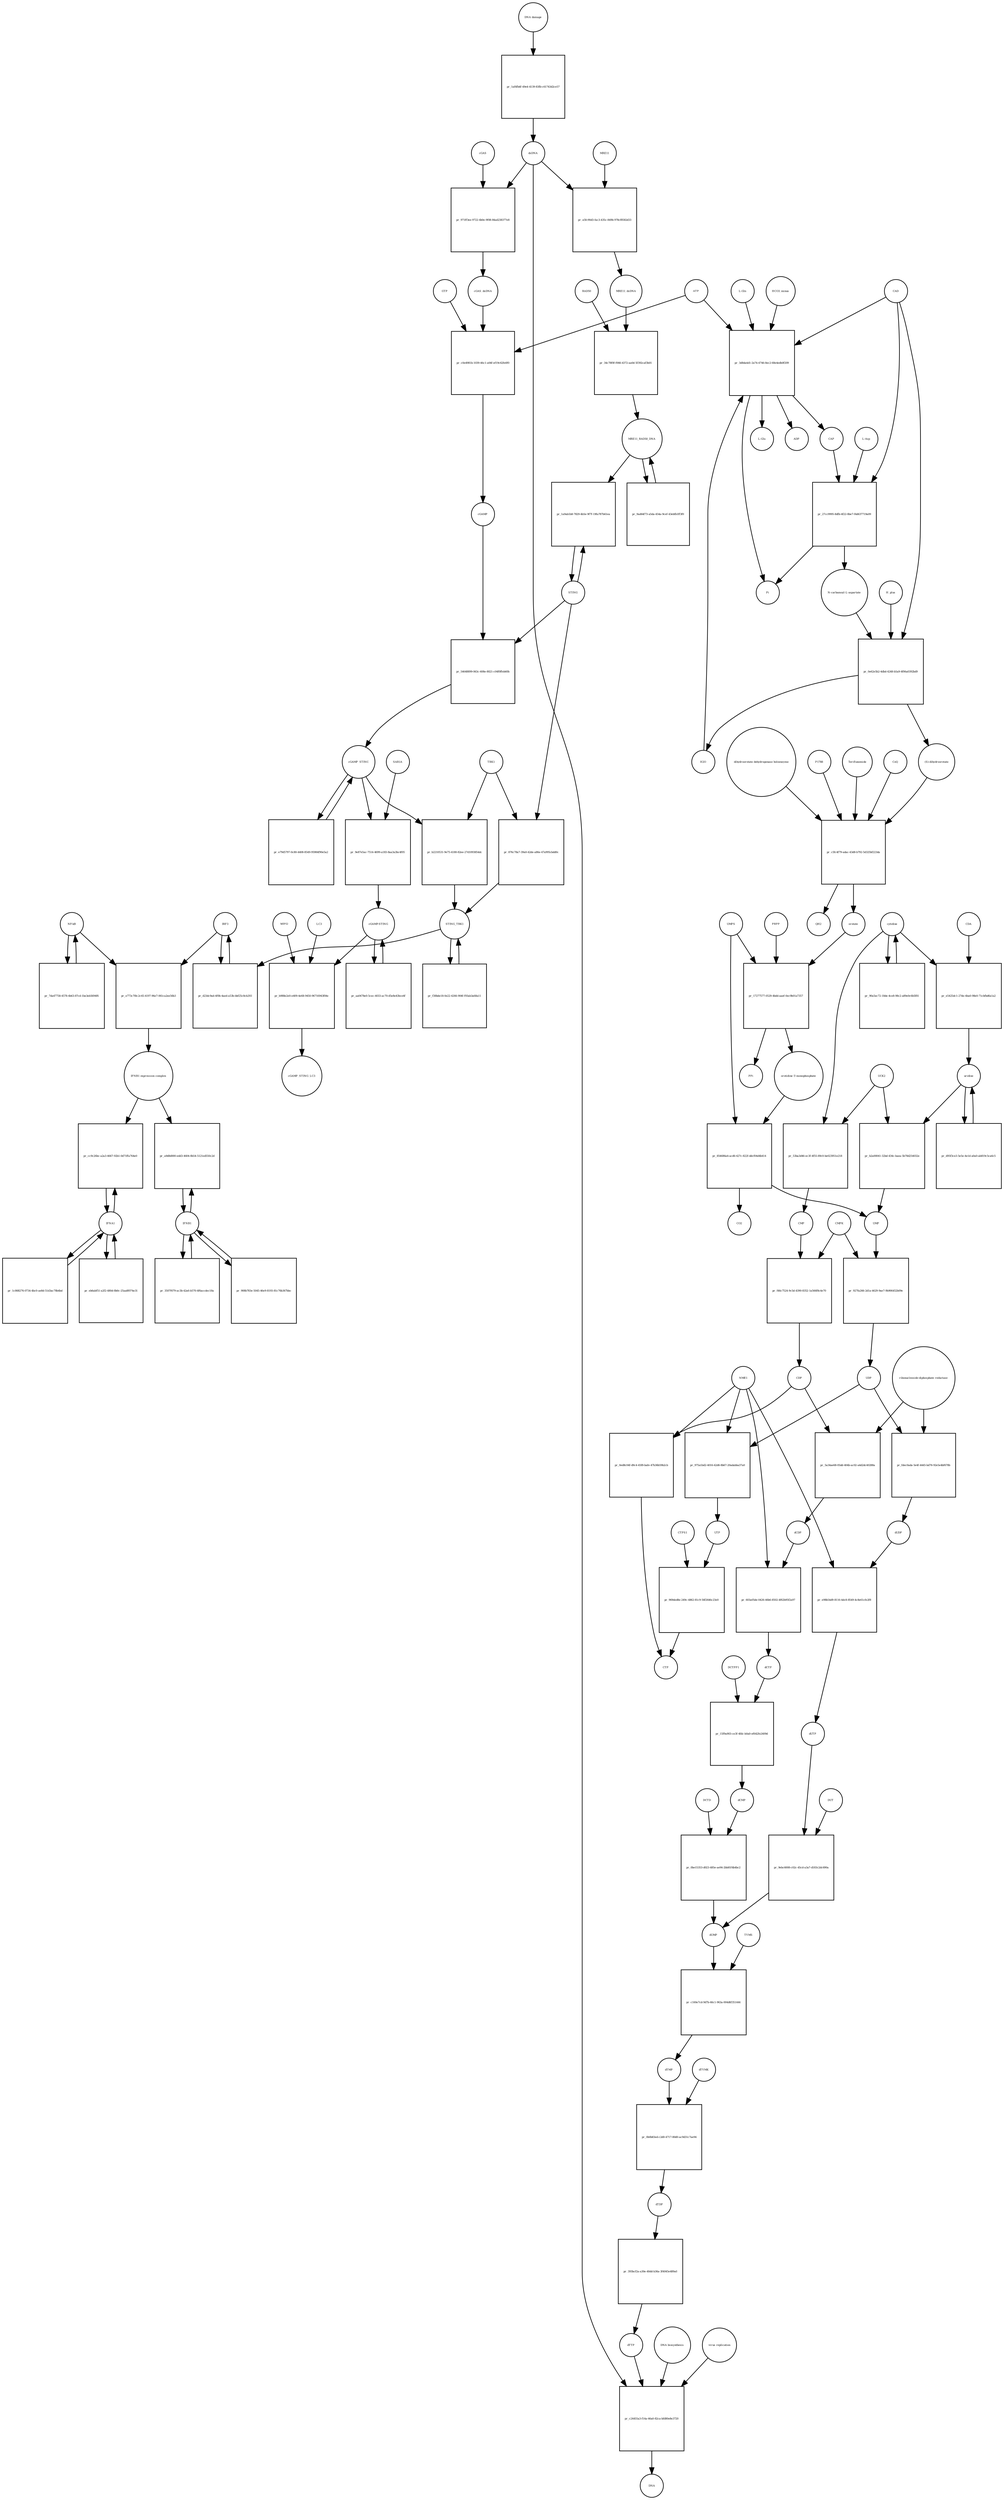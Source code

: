 strict digraph  {
"NF-kB" [annotation="urn_miriam_obo.go_GO%3A0071159", bipartite=0, cls=complex, fontsize=4, label="NF-kB", shape=circle];
"pr_e773c70b-2c45-4197-96e7-061ca2ee56b3" [annotation="", bipartite=1, cls=process, fontsize=4, label="pr_e773c70b-2c45-4197-96e7-061ca2ee56b3", shape=square];
"IFNB1 expression complex" [annotation="", bipartite=0, cls=complex, fontsize=4, label="IFNB1 expression complex", shape=circle];
IRF3 [annotation="urn_miriam_hgnc_6118|urn_miriam_uniprot_Q14653|urn_miriam_ensembl_ENSG00000126456|urn_miriam_refseq_NM_001571|urn_miriam_hgnc.symbol_IRF3|urn_miriam_ncbigene_3661", bipartite=0, cls="macromolecule multimer", fontsize=4, label=IRF3, shape=circle];
dCDP [annotation="urn_miriam_obo.chebi_CHEBI%3A28846", bipartite=0, cls="simple chemical", fontsize=4, label=dCDP, shape=circle];
"pr_603a05de-0426-46b6-8502-4f62b95f2a97" [annotation="", bipartite=1, cls=process, fontsize=4, label="pr_603a05de-0426-46b6-8502-4f62b95f2a97", shape=square];
dCTP [annotation="urn_miriam_obo.chebi_CHEBI%3A16311", bipartite=0, cls="simple chemical", fontsize=4, label=dCTP, shape=circle];
NME1 [annotation="urn_miriam_uniprot_P15531|urn_miriam_hgnc_7849", bipartite=0, cls=macromolecule, fontsize=4, label=NME1, shape=circle];
uridine [annotation="urn_miriam_obo.chebi_CHEBI%3A16704", bipartite=0, cls="simple chemical", fontsize=4, label=uridine, shape=circle];
"pr_b2a00041-32bd-434c-baea-5b78d254032e" [annotation="", bipartite=1, cls=process, fontsize=4, label="pr_b2a00041-32bd-434c-baea-5b78d254032e", shape=square];
UMP [annotation="urn_miriam_obo.chebi_CHEBI%3A57865", bipartite=0, cls="simple chemical", fontsize=4, label=UMP, shape=circle];
UCK2 [annotation="urn_miriam_uniprot_Q9HA47|urn_miriam_hgnc_HGNC%3A12562", bipartite=0, cls=macromolecule, fontsize=4, label=UCK2, shape=circle];
"orotidine 5'-monophosphate" [annotation="urn_miriam_obo.chebi_CHEBI%3A15842", bipartite=0, cls="simple chemical", fontsize=4, label="orotidine 5'-monophosphate", shape=circle];
"pr_854686a4-acd6-427c-822f-ddcf04d4b414" [annotation="", bipartite=1, cls=process, fontsize=4, label="pr_854686a4-acd6-427c-822f-ddcf04d4b414", shape=square];
UMPS [annotation="urn_miriam_ncbigene_7372|urn_miriam_refseq_NM_000373|urn_miriam_hgnc.symbol_UMPS|urn_miriam_hgnc_12563|urn_miriam_ensembl_ENSG00000114491|urn_miriam_uniprot_P11172", bipartite=0, cls="macromolecule multimer", fontsize=4, label=UMPS, shape=circle];
CO2 [annotation="urn_miriam_obo.chebi_CHEBI%3A16526", bipartite=0, cls="simple chemical", fontsize=4, label=CO2, shape=circle];
UTP [annotation="urn_miriam_obo.chebi_CHEBI%3A15713", bipartite=0, cls="simple chemical", fontsize=4, label=UTP, shape=circle];
"pr_969ded8e-249c-4862-81c9-56f2646c23e0" [annotation="", bipartite=1, cls=process, fontsize=4, label="pr_969ded8e-249c-4862-81c9-56f2646c23e0", shape=square];
CTP [annotation="urn_miriam_obo.chebi_CHEBI%3A17677", bipartite=0, cls="simple chemical", fontsize=4, label=CTP, shape=circle];
CTPS1 [annotation="urn_miriam_hgnc_HGNC%3A2519|urn_miriam_uniprot_P17812", bipartite=0, cls=macromolecule, fontsize=4, label=CTPS1, shape=circle];
UDP [annotation="urn_miriam_obo.chebi_CHEBI%3A17659", bipartite=0, cls="simple chemical", fontsize=4, label=UDP, shape=circle];
"pr_fdec0ada-5e4f-4445-bd76-92e5e4bf678b" [annotation="", bipartite=1, cls=process, fontsize=4, label="pr_fdec0ada-5e4f-4445-bd76-92e5e4bf678b", shape=square];
dUDP [annotation="urn_miriam_obo.chebi_CHEBI%3A28850", bipartite=0, cls="simple chemical", fontsize=4, label=dUDP, shape=circle];
"ribonucleoside-diphosphate reductase" [annotation="urn_miriam_brenda_1.17.4.1|urn_miriam_obo.go_GO%3A0005971", bipartite=0, cls=complex, fontsize=4, label="ribonucleoside-diphosphate reductase", shape=circle];
IFNB1 [annotation="urn_miriam_ensembl_ENSG00000171855|urn_miriam_hgnc.symbol_IFNB1|urn_miriam_hgnc_5434|urn_miriam_uniprot_P01574|urn_miriam_refseq_NM_002176|urn_miriam_ncbigene_3456", bipartite=0, cls=macromolecule, fontsize=4, label=IFNB1, shape=circle];
"pr_a9d8d000-edd3-4604-8b54-5121ed550c2d" [annotation="", bipartite=1, cls=process, fontsize=4, label="pr_a9d8d000-edd3-4604-8b54-5121ed550c2d", shape=square];
"pr_927fa266-2d1a-4629-9ae7-9b906452b09e" [annotation="", bipartite=1, cls=process, fontsize=4, label="pr_927fa266-2d1a-4629-9ae7-9b906452b09e", shape=square];
CMPK [annotation="urn_miriam_uniprot_P30085|urn_miriam_hgnc_HGNC%3A18170", bipartite=0, cls=macromolecule, fontsize=4, label=CMPK, shape=circle];
"cGAMP-STING" [annotation="", bipartite=0, cls=complex, fontsize=4, label="cGAMP-STING", shape=circle];
"pr_aa0478e0-5cec-4033-ac70-d5e8e43bce4f" [annotation="", bipartite=1, cls=process, fontsize=4, label="pr_aa0478e0-5cec-4033-ac70-d5e8e43bce4f", shape=square];
IFNA1 [annotation="urn_miriam_hgnc.symbol_IFNA1|urn_miriam_ncbigene_3439|urn_miriam_refseq_NM_024013|urn_miriam_uniprot_P01562|urn_miriam_hgnc_5417|urn_miriam_ensembl_ENSG00000197919", bipartite=0, cls=macromolecule, fontsize=4, label=IFNA1, shape=circle];
"pr_cc9c26bc-a2a3-4667-92b1-0d71ffa764e0" [annotation="", bipartite=1, cls=process, fontsize=4, label="pr_cc9c26bc-a2a3-4667-92b1-0d71ffa764e0", shape=square];
"pr_d95f3ce3-5e5e-4e1d-a0a0-ab819c5ca6c5" [annotation="", bipartite=1, cls=process, fontsize=4, label="pr_d95f3ce3-5e5e-4e1d-a0a0-ab819c5ca6c5", shape=square];
CDP [annotation="urn_miriam_obo.chebi_CHEBI%3A17239", bipartite=0, cls="simple chemical", fontsize=4, label=CDP, shape=circle];
"pr_5a34ae68-05dd-404b-ac02-a4d2dc40288a" [annotation="", bipartite=1, cls=process, fontsize=4, label="pr_5a34ae68-05dd-404b-ac02-a4d2dc40288a", shape=square];
"pr_0ed8c04f-d9c4-45f8-bafe-47b36b59b2cb" [annotation="", bipartite=1, cls=process, fontsize=4, label="pr_0ed8c04f-d9c4-45f8-bafe-47b36b59b2cb", shape=square];
dTDP [annotation="urn_miriam_obo.chebi_CHEBI%3A18075", bipartite=0, cls="simple chemical", fontsize=4, label=dTDP, shape=circle];
"pr_393bcf2a-a30e-40dd-b36a-3f4045e489a0" [annotation="", bipartite=1, cls=process, fontsize=4, label="pr_393bcf2a-a30e-40dd-b36a-3f4045e489a0", shape=square];
dTTP [annotation="urn_miriam_obo.chebi_CHEBI%3A18077", bipartite=0, cls="simple chemical", fontsize=4, label=dTTP, shape=circle];
CMP [annotation="urn_miriam_obo.chebi_CHEBI%3A17361", bipartite=0, cls="simple chemical", fontsize=4, label=CMP, shape=circle];
"pr_f46c7524-9c5d-4390-8352-1a566f8c4e70" [annotation="", bipartite=1, cls=process, fontsize=4, label="pr_f46c7524-9c5d-4390-8352-1a566f8c4e70", shape=square];
dUMP [annotation="urn_miriam_obo.chebi_CHEBI%3A17622", bipartite=0, cls="simple chemical", fontsize=4, label=dUMP, shape=circle];
"pr_c160e7cd-9d7b-46c1-963a-004d6f351444" [annotation="", bipartite=1, cls=process, fontsize=4, label="pr_c160e7cd-9d7b-46c1-963a-004d6f351444", shape=square];
dTMP [annotation="urn_miriam_obo.chebi_CHEBI%3A17013", bipartite=0, cls="simple chemical", fontsize=4, label=dTMP, shape=circle];
TYMS [annotation="urn_miriam_uniprot_P04818|urn_miriam_hgnc_HGNC%3A12441", bipartite=0, cls=macromolecule, fontsize=4, label=TYMS, shape=circle];
dsDNA [annotation="urn_miriam_obo.chebi_CHEBI%3A75909", bipartite=0, cls="simple chemical", fontsize=4, label=dsDNA, shape=circle];
"pr_c24455a3-f14a-46a0-82ca-bfd80e8e3720" [annotation="", bipartite=1, cls=process, fontsize=4, label="pr_c24455a3-f14a-46a0-82ca-bfd80e8e3720", shape=square];
DNA [annotation="", bipartite=0, cls="nucleic acid feature", fontsize=4, label=DNA, shape=circle];
"DNA biosynthesis" [annotation="urn_miriam_obo.go_GO%3A0071897", bipartite=0, cls=phenotype, fontsize=4, label="DNA biosynthesis", shape=circle];
"virus replication" [annotation="urn_miriam_obo.go_GO%3A0019079", bipartite=0, cls=phenotype, fontsize=4, label="virus replication", shape=circle];
MRE11_RAD50_DNA [annotation="", bipartite=0, cls=complex, fontsize=4, label=MRE11_RAD50_DNA, shape=circle];
"pr_9ad64f73-a5da-454a-9cef-43ebfb1ff3f0" [annotation="", bipartite=1, cls=process, fontsize=4, label="pr_9ad64f73-a5da-454a-9cef-43ebfb1ff3f0", shape=square];
"pr_15f9a903-ce3f-4fdc-b0a0-ef642fe2409d" [annotation="", bipartite=1, cls=process, fontsize=4, label="pr_15f9a903-ce3f-4fdc-b0a0-ef642fe2409d", shape=square];
dCMP [annotation="urn_miriam_obo.chebi_CHEBI%3A15918", bipartite=0, cls="simple chemical", fontsize=4, label=dCMP, shape=circle];
DCTPP1 [annotation="urn_miriam_uniprot_Q9H773|urn_miriam_hgnc_HGNC%3A28777", bipartite=0, cls=macromolecule, fontsize=4, label=DCTPP1, shape=circle];
"pr_908b783e-5045-46e9-8193-81c76b367bbc" [annotation="", bipartite=1, cls=process, fontsize=4, label="pr_908b783e-5045-46e9-8193-81c76b367bbc", shape=square];
"pr_3507f679-ac3b-42a6-b570-4f6accdec18a" [annotation="", bipartite=1, cls=process, fontsize=4, label="pr_3507f679-ac3b-42a6-b570-4f6accdec18a", shape=square];
ATP [annotation="urn_miriam_obo.chebi_CHEBI%3A15422", bipartite=0, cls="simple chemical", fontsize=4, label=ATP, shape=circle];
"pr_c0e4981b-1039-46c1-a04f-ef19c62fe0f0" [annotation="", bipartite=1, cls=process, fontsize=4, label="pr_c0e4981b-1039-46c1-a04f-ef19c62fe0f0", shape=square];
GTP [annotation="urn_miriam_obo.chebi_CHEBI%3A15996", bipartite=0, cls="simple chemical", fontsize=4, label=GTP, shape=circle];
cGAMP [annotation="urn_miriam_obo.chebi_CHEBI%3A75947", bipartite=0, cls="simple chemical", fontsize=4, label=cGAMP, shape=circle];
cGAS_dsDNA [annotation=urn_miriam_pubmed_28363908, bipartite=0, cls=complex, fontsize=4, label=cGAS_dsDNA, shape=circle];
cytidine [annotation="urn_miriam_obo.chebi_CHEBI%3A17562", bipartite=0, cls="simple chemical", fontsize=4, label=cytidine, shape=circle];
"pr_53ba3d46-ec3f-4f55-89c0-be023951e218" [annotation="", bipartite=1, cls=process, fontsize=4, label="pr_53ba3d46-ec3f-4f55-89c0-be023951e218", shape=square];
"pr_54648899-063c-408e-8021-c04f0ffeb60b" [annotation="", bipartite=1, cls=process, fontsize=4, label="pr_54648899-063c-408e-8021-c04f0ffeb60b", shape=square];
STING [annotation=urn_miriam_uniprot_Q86WV6, bipartite=0, cls="macromolecule multimer", fontsize=4, label=STING, shape=circle];
cGAMP_STING [annotation="urn_miriam_obo.go_GO%3A1990231", bipartite=0, cls=complex, fontsize=4, label=cGAMP_STING, shape=circle];
"L-Gln" [annotation="urn_miriam_obo.chebi_CHEBI%3A18050", bipartite=0, cls="simple chemical", fontsize=4, label="L-Gln", shape=circle];
"pr_3d8da4d1-2a74-4746-8ec2-68e4edb0f209" [annotation="", bipartite=1, cls=process, fontsize=4, label="pr_3d8da4d1-2a74-4746-8ec2-68e4edb0f209", shape=square];
CAP [annotation="urn_miriam_obo.chebi_CHEBI%3A17672", bipartite=0, cls="simple chemical", fontsize=4, label=CAP, shape=circle];
CAD [annotation="urn_miriam_refseq_NM_001306079|urn_miriam_hgnc_1424|urn_miriam_hgnc.symbol_CAD|urn_miriam_uniprot_P27708|urn_miriam_ncbigene_790|urn_miriam_ensembl_ENSG00000084774", bipartite=0, cls=macromolecule, fontsize=4, label=CAD, shape=circle];
HCO3_minus [annotation="urn_miriam_obo.chebi_CHEBI%3A17544", bipartite=0, cls="simple chemical", fontsize=4, label=HCO3_minus, shape=circle];
H2O [annotation="urn_miriam_obo.chebi_CHEBI%3A15377", bipartite=0, cls="simple chemical", fontsize=4, label=H2O, shape=circle];
"L-Glu" [annotation="urn_miriam_obo.chebi_CHEBI%3A16015", bipartite=0, cls="simple chemical", fontsize=4, label="L-Glu", shape=circle];
ADP [annotation="urn_miriam_obo.chebi_CHEBI%3A16761", bipartite=0, cls="simple chemical", fontsize=4, label=ADP, shape=circle];
Pi [annotation="urn_miriam_obo.chebi_CHEBI%3A18367", bipartite=0, cls="simple chemical", fontsize=4, label=Pi, shape=circle];
"pr_975a1bd2-4016-42d6-8b67-20adabba37a0" [annotation="", bipartite=1, cls=process, fontsize=4, label="pr_975a1bd2-4016-42d6-8b67-20adabba37a0", shape=square];
"N-carbamoyl-L-aspartate" [annotation="urn_miriam_obo.chebi_CHEBI%3A32814", bipartite=0, cls="simple chemical", fontsize=4, label="N-carbamoyl-L-aspartate", shape=circle];
"pr_0e62e5b2-4dbd-4248-b5a9-4f06a0392bd9" [annotation="", bipartite=1, cls=process, fontsize=4, label="pr_0e62e5b2-4dbd-4248-b5a9-4f06a0392bd9", shape=square];
"(S)-dihydroorotate" [annotation="urn_miriam_obo.chebi_CHEBI%3A30864", bipartite=0, cls="simple chemical", fontsize=4, label="(S)-dihydroorotate", shape=circle];
H_plus [annotation="urn_miriam_obo.chebi_CHEBI%3A15378", bipartite=0, cls="simple chemical", fontsize=4, label=H_plus, shape=circle];
"pr_7da47758-4578-4b63-87cd-1be3eb5694f6" [annotation="", bipartite=1, cls=process, fontsize=4, label="pr_7da47758-4578-4b63-87cd-1be3eb5694f6", shape=square];
"pr_eb6abf51-a2f2-480d-8b0c-25aa8f074e31" [annotation="", bipartite=1, cls=process, fontsize=4, label="pr_eb6abf51-a2f2-480d-8b0c-25aa8f074e31", shape=square];
TBK1 [annotation="urn_miriam_hgnc.symbol_TBK1|urn_miriam_ensembl_ENSG00000183735|urn_miriam_uniprot_Q9UHD2|urn_miriam_refseq_NM_013254|urn_miriam_hgnc_11584|urn_miriam_ncbigene_29110", bipartite=0, cls=macromolecule, fontsize=4, label=TBK1, shape=circle];
"pr_b2210531-9e75-4180-82ee-27d1093854dc" [annotation="", bipartite=1, cls=process, fontsize=4, label="pr_b2210531-9e75-4180-82ee-27d1093854dc", shape=square];
STING_TBK1 [annotation=urn_miriam_pubmed_30842653, bipartite=0, cls=complex, fontsize=4, label=STING_TBK1, shape=circle];
"pr_1a9ab1b8-7829-4b5e-9f7f-19fa787b61ea" [annotation="", bipartite=1, cls=process, fontsize=4, label="pr_1a9ab1b8-7829-4b5e-9f7f-19fa787b61ea", shape=square];
"pr_1c868276-0734-4bc0-ae8d-51d3ac78b4bd" [annotation="", bipartite=1, cls=process, fontsize=4, label="pr_1c868276-0734-4bc0-ae8d-51d3ac78b4bd", shape=square];
"pr_971ff3ee-9722-4b0e-9f08-84ad238377e8" [annotation="", bipartite=1, cls=process, fontsize=4, label="pr_971ff3ee-9722-4b0e-9f08-84ad238377e8", shape=square];
cGAS [annotation="urn_miriam_ensembl_ENSG00000164430|urn_miriam_hgnc_21367|urn_miriam_ncbigene_115004|urn_miriam_uniprot_Q8N884|urn_miriam_hgnc.symbol_CGAS|urn_miriam_refseq_NM_138441", bipartite=0, cls=macromolecule, fontsize=4, label=cGAS, shape=circle];
"pr_f38bde18-0e22-4266-904f-f93ab3a68a11" [annotation="", bipartite=1, cls=process, fontsize=4, label="pr_f38bde18-0e22-4266-904f-f93ab3a68a11", shape=square];
orotate [annotation="urn_miriam_obo.chebi_CHEBI%3A30839", bipartite=0, cls="simple chemical", fontsize=4, label=orotate, shape=circle];
"pr_17277577-0529-4bdd-aaef-0ec9b01a7357" [annotation="", bipartite=1, cls=process, fontsize=4, label="pr_17277577-0529-4bdd-aaef-0ec9b01a7357", shape=square];
PRPP [annotation="urn_miriam_obo.chebi_CHEBI%3A17111", bipartite=0, cls="simple chemical", fontsize=4, label=PRPP, shape=circle];
PPi [annotation="urn_miriam_obo.chebi_CHEBI%3A18361", bipartite=0, cls="simple chemical", fontsize=4, label=PPi, shape=circle];
"pr_90a5ec72-18de-4ce8-98c2-a89e0c6b5f81" [annotation="", bipartite=1, cls=process, fontsize=4, label="pr_90a5ec72-18de-4ce8-98c2-a89e0c6b5f81", shape=square];
"pr_d23dc9ad-4f0b-4aed-a53b-bbf25c8cb293" [annotation="", bipartite=1, cls=process, fontsize=4, label="pr_d23dc9ad-4f0b-4aed-a53b-bbf25c8cb293", shape=square];
"pr_e79d5797-0c80-4408-8549-95984f90e5a2" [annotation="", bipartite=1, cls=process, fontsize=4, label="pr_e79d5797-0c80-4408-8549-95984f90e5a2", shape=square];
RAD50 [annotation="urn_miriam_ncbigene_10111|urn_miriam_refseq_NM_005732|urn_miriam_uniprot_Q92878|urn_miriam_hgnc.symbol_RAD50|urn_miriam_ensembl_ENSG00000113522|urn_miriam_hgnc_9816", bipartite=0, cls="macromolecule multimer", fontsize=4, label=RAD50, shape=circle];
"pr_34c78f0f-f066-4372-aa0d-5f392caf3b01" [annotation="", bipartite=1, cls=process, fontsize=4, label="pr_34c78f0f-f066-4372-aa0d-5f392caf3b01", shape=square];
MRE11_dsDNA [annotation="urn_miriam_obo.go_GO%3A0003690", bipartite=0, cls=complex, fontsize=4, label=MRE11_dsDNA, shape=circle];
"pr_c5fc4f79-adac-43d8-b792-5d325bf223da" [annotation="", bipartite=1, cls=process, fontsize=4, label="pr_c5fc4f79-adac-43d8-b792-5d325bf223da", shape=square];
"dihydroorotate dehydrogenase holoenzyme" [annotation="urn_miriam_ncbigene_1723|urn_miriam_hgnc_HGNC%3A2867|urn_miriam_hgnc.symbol_DHODH", bipartite=0, cls="simple chemical", fontsize=4, label="dihydroorotate dehydrogenase holoenzyme", shape=circle];
P1788 [annotation=urn_miriam_pubmed_31740051, bipartite=0, cls="simple chemical", fontsize=4, label=P1788, shape=circle];
Teriflunomide [annotation=urn_miriam_drugbank_DB08880, bipartite=0, cls="simple chemical", fontsize=4, label=Teriflunomide, shape=circle];
CoQ [annotation="urn_miriam_obo.chebi_CHEBI%3A16389", bipartite=0, cls="simple chemical", fontsize=4, label=CoQ, shape=circle];
QH2 [annotation="urn_miriam_obo.chebi_CHEBI%3A17976", bipartite=0, cls="simple chemical", fontsize=4, label=QH2, shape=circle];
"pr_e98b54d9-8116-4dc8-8549-4c8e61cfe2f8" [annotation="", bipartite=1, cls=process, fontsize=4, label="pr_e98b54d9-8116-4dc8-8549-4c8e61cfe2f8", shape=square];
dUTP [annotation="urn_miriam_obo.chebi_CHEBI%3A17625", bipartite=0, cls="simple chemical", fontsize=4, label=dUTP, shape=circle];
"pr_e5425dc1-27de-4ba0-98e0-71cbfbd6a1a2" [annotation="", bipartite=1, cls=process, fontsize=4, label="pr_e5425dc1-27de-4ba0-98e0-71cbfbd6a1a2", shape=square];
CDA [annotation="urn_miriam_uniprot_P32320|urn_miriam_ncbigene_978|urn_miriam_refseq_NM_001785|urn_miriam_ensembl_ENSG00000158825|urn_miriam_hgnc.symbol_CDA|urn_miriam_hgnc_1712", bipartite=0, cls=macromolecule, fontsize=4, label=CDA, shape=circle];
"pr_9ebc6008-c02c-45cd-a3a7-d183c2dc690a" [annotation="", bipartite=1, cls=process, fontsize=4, label="pr_9ebc6008-c02c-45cd-a3a7-d183c2dc690a", shape=square];
DUT [annotation="urn_miriam_hgnc_HGNC%3A3078|urn_miriam_uniprot_P33316", bipartite=0, cls=macromolecule, fontsize=4, label=DUT, shape=circle];
"pr_b988e2e0-e409-4e68-9450-96716943f84c" [annotation="", bipartite=1, cls=process, fontsize=4, label="pr_b988e2e0-e409-4e68-9450-96716943f84c", shape=square];
LC3 [annotation="", bipartite=0, cls=macromolecule, fontsize=4, label=LC3, shape=circle];
cGAMP_STING_LC3 [annotation="", bipartite=0, cls=complex, fontsize=4, label=cGAMP_STING_LC3, shape=circle];
WIPI2 [annotation="urn_miriam_refseq_NM_015610|urn_miriam_hgnc_32225|urn_miriam_hgnc.symbol_WIPI2|urn_miriam_ensembl_ENSG00000157954|urn_miriam_ncbigene_26100|urn_miriam_uniprot_Q9Y4P8", bipartite=0, cls=macromolecule, fontsize=4, label=WIPI2, shape=circle];
"pr_27cc9995-8dfb-4f22-8be7-f4d637719a09" [annotation="", bipartite=1, cls=process, fontsize=4, label="pr_27cc9995-8dfb-4f22-8be7-f4d637719a09", shape=square];
"L-Asp" [annotation="urn_miriam_obo.chebi_CHEBI%3A29991", bipartite=0, cls="simple chemical", fontsize=4, label="L-Asp", shape=circle];
"pr_a5fc90d3-fac3-435c-849b-978cf8582d33" [annotation="", bipartite=1, cls=process, fontsize=4, label="pr_a5fc90d3-fac3-435c-849b-978cf8582d33", shape=square];
MRE11 [annotation="urn_miriam_hgnc.symbol_MRE11|urn_miriam_ncbigene_4361|urn_miriam_uniprot_P49959|urn_miriam_ensembl_ENSG00000020922|urn_miriam_refseq_NM_005591|urn_miriam_hgnc_7230", bipartite=0, cls="macromolecule multimer", fontsize=4, label=MRE11, shape=circle];
"pr_0b0b83ed-c2d0-4717-80d0-ac9d31c7ae94" [annotation="", bipartite=1, cls=process, fontsize=4, label="pr_0b0b83ed-c2d0-4717-80d0-ac9d31c7ae94", shape=square];
dTYMK [annotation="urn_miriam_uniprot_P23919|urn_miriam_hgnc_HGNC%3A3061", bipartite=0, cls=macromolecule, fontsize=4, label=dTYMK, shape=circle];
"pr_9e87e5ac-7514-4699-a183-8aa3a3bc4f05" [annotation="", bipartite=1, cls=process, fontsize=4, label="pr_9e87e5ac-7514-4699-a183-8aa3a3bc4f05", shape=square];
SAR1A [annotation="urn_miriam_uniprot_Q9NR31|urn_miriam_ensembl_ENSG00000079332|urn_miriam_hgnc_10534|urn_miriam_hgnc.symbol_SAR1A|urn_miriam_refseq_NM_001142648|urn_miriam_ncbigene_56681", bipartite=0, cls=macromolecule, fontsize=4, label=SAR1A, shape=circle];
"pr_876c78a7-39a0-42de-a86e-47a995cbdd0c" [annotation="", bipartite=1, cls=process, fontsize=4, label="pr_876c78a7-39a0-42de-a86e-47a995cbdd0c", shape=square];
"pr_1af4fb4f-49e4-4139-83fb-c61743d2ce57" [annotation="", bipartite=1, cls=process, fontsize=4, label="pr_1af4fb4f-49e4-4139-83fb-c61743d2ce57", shape=square];
"DNA damage" [annotation="", bipartite=0, cls=phenotype, fontsize=4, label="DNA damage", shape=circle];
"pr_0be15353-d023-485e-ae94-2bb81f4b4bc2" [annotation="", bipartite=1, cls=process, fontsize=4, label="pr_0be15353-d023-485e-ae94-2bb81f4b4bc2", shape=square];
DCTD [annotation="urn_miriam_uniprot_P32321|urn_miriam_hgnc_HGNC%3A2710", bipartite=0, cls=macromolecule, fontsize=4, label=DCTD, shape=circle];
"NF-kB" -> "pr_e773c70b-2c45-4197-96e7-061ca2ee56b3"  [annotation="", interaction_type=consumption];
"NF-kB" -> "pr_7da47758-4578-4b63-87cd-1be3eb5694f6"  [annotation="", interaction_type=consumption];
"pr_e773c70b-2c45-4197-96e7-061ca2ee56b3" -> "IFNB1 expression complex"  [annotation="", interaction_type=production];
"IFNB1 expression complex" -> "pr_a9d8d000-edd3-4604-8b54-5121ed550c2d"  [annotation=urn_miriam_pubmed_20610653, interaction_type=stimulation];
"IFNB1 expression complex" -> "pr_cc9c26bc-a2a3-4667-92b1-0d71ffa764e0"  [annotation=urn_miriam_pubmed_16979567, interaction_type=stimulation];
IRF3 -> "pr_e773c70b-2c45-4197-96e7-061ca2ee56b3"  [annotation="", interaction_type=consumption];
IRF3 -> "pr_d23dc9ad-4f0b-4aed-a53b-bbf25c8cb293"  [annotation="", interaction_type=consumption];
dCDP -> "pr_603a05de-0426-46b6-8502-4f62b95f2a97"  [annotation="", interaction_type=consumption];
"pr_603a05de-0426-46b6-8502-4f62b95f2a97" -> dCTP  [annotation="", interaction_type=production];
dCTP -> "pr_15f9a903-ce3f-4fdc-b0a0-ef642fe2409d"  [annotation="", interaction_type=consumption];
NME1 -> "pr_603a05de-0426-46b6-8502-4f62b95f2a97"  [annotation=urn_miriam_pubmed_17827303, interaction_type=catalysis];
NME1 -> "pr_0ed8c04f-d9c4-45f8-bafe-47b36b59b2cb"  [annotation=urn_miriam_pubmed_28458037, interaction_type=catalysis];
NME1 -> "pr_975a1bd2-4016-42d6-8b67-20adabba37a0"  [annotation=urn_miriam_pubmed_28458037, interaction_type=catalysis];
NME1 -> "pr_e98b54d9-8116-4dc8-8549-4c8e61cfe2f8"  [annotation=urn_miriam_pubmed_17827303, interaction_type=catalysis];
uridine -> "pr_b2a00041-32bd-434c-baea-5b78d254032e"  [annotation="", interaction_type=consumption];
uridine -> "pr_d95f3ce3-5e5e-4e1d-a0a0-ab819c5ca6c5"  [annotation="", interaction_type=consumption];
"pr_b2a00041-32bd-434c-baea-5b78d254032e" -> UMP  [annotation="", interaction_type=production];
UMP -> "pr_927fa266-2d1a-4629-9ae7-9b906452b09e"  [annotation="", interaction_type=consumption];
UCK2 -> "pr_b2a00041-32bd-434c-baea-5b78d254032e"  [annotation=urn_miriam_pubmed_15130468, interaction_type=catalysis];
UCK2 -> "pr_53ba3d46-ec3f-4f55-89c0-be023951e218"  [annotation=urn_miriam_pubmed_15130468, interaction_type=catalysis];
"orotidine 5'-monophosphate" -> "pr_854686a4-acd6-427c-822f-ddcf04d4b414"  [annotation="", interaction_type=consumption];
"pr_854686a4-acd6-427c-822f-ddcf04d4b414" -> UMP  [annotation="", interaction_type=production];
"pr_854686a4-acd6-427c-822f-ddcf04d4b414" -> CO2  [annotation="", interaction_type=production];
UMPS -> "pr_854686a4-acd6-427c-822f-ddcf04d4b414"  [annotation=urn_miriam_reactome_REACT_1698, interaction_type=catalysis];
UMPS -> "pr_17277577-0529-4bdd-aaef-0ec9b01a7357"  [annotation=urn_miriam_reactome_REACT_1698, interaction_type=catalysis];
UTP -> "pr_969ded8e-249c-4862-81c9-56f2646c23e0"  [annotation="", interaction_type=consumption];
"pr_969ded8e-249c-4862-81c9-56f2646c23e0" -> CTP  [annotation="", interaction_type=production];
CTPS1 -> "pr_969ded8e-249c-4862-81c9-56f2646c23e0"  [annotation=urn_miriam_pubmed_5411547, interaction_type=catalysis];
UDP -> "pr_fdec0ada-5e4f-4445-bd76-92e5e4bf678b"  [annotation="", interaction_type=consumption];
UDP -> "pr_975a1bd2-4016-42d6-8b67-20adabba37a0"  [annotation="", interaction_type=consumption];
"pr_fdec0ada-5e4f-4445-bd76-92e5e4bf678b" -> dUDP  [annotation="", interaction_type=production];
dUDP -> "pr_e98b54d9-8116-4dc8-8549-4c8e61cfe2f8"  [annotation="", interaction_type=consumption];
"ribonucleoside-diphosphate reductase" -> "pr_fdec0ada-5e4f-4445-bd76-92e5e4bf678b"  [annotation=urn_miriam_pubmed_24809024, interaction_type=catalysis];
"ribonucleoside-diphosphate reductase" -> "pr_5a34ae68-05dd-404b-ac02-a4d2dc40288a"  [annotation=urn_miriam_pubmed_24809024, interaction_type=catalysis];
IFNB1 -> "pr_a9d8d000-edd3-4604-8b54-5121ed550c2d"  [annotation="", interaction_type=consumption];
IFNB1 -> "pr_908b783e-5045-46e9-8193-81c76b367bbc"  [annotation="", interaction_type=consumption];
IFNB1 -> "pr_3507f679-ac3b-42a6-b570-4f6accdec18a"  [annotation="", interaction_type=consumption];
"pr_a9d8d000-edd3-4604-8b54-5121ed550c2d" -> IFNB1  [annotation="", interaction_type=production];
"pr_927fa266-2d1a-4629-9ae7-9b906452b09e" -> UDP  [annotation="", interaction_type=production];
CMPK -> "pr_927fa266-2d1a-4629-9ae7-9b906452b09e"  [annotation=urn_miriam_pubmed_10462544, interaction_type=catalysis];
CMPK -> "pr_f46c7524-9c5d-4390-8352-1a566f8c4e70"  [annotation=urn_miriam_pubmed_10462544, interaction_type=catalysis];
"cGAMP-STING" -> "pr_aa0478e0-5cec-4033-ac70-d5e8e43bce4f"  [annotation="", interaction_type=consumption];
"cGAMP-STING" -> "pr_b988e2e0-e409-4e68-9450-96716943f84c"  [annotation="", interaction_type=consumption];
"pr_aa0478e0-5cec-4033-ac70-d5e8e43bce4f" -> "cGAMP-STING"  [annotation="", interaction_type=production];
IFNA1 -> "pr_cc9c26bc-a2a3-4667-92b1-0d71ffa764e0"  [annotation="", interaction_type=consumption];
IFNA1 -> "pr_eb6abf51-a2f2-480d-8b0c-25aa8f074e31"  [annotation="", interaction_type=consumption];
IFNA1 -> "pr_1c868276-0734-4bc0-ae8d-51d3ac78b4bd"  [annotation="", interaction_type=consumption];
"pr_cc9c26bc-a2a3-4667-92b1-0d71ffa764e0" -> IFNA1  [annotation="", interaction_type=production];
"pr_d95f3ce3-5e5e-4e1d-a0a0-ab819c5ca6c5" -> uridine  [annotation="", interaction_type=production];
CDP -> "pr_5a34ae68-05dd-404b-ac02-a4d2dc40288a"  [annotation="", interaction_type=consumption];
CDP -> "pr_0ed8c04f-d9c4-45f8-bafe-47b36b59b2cb"  [annotation="", interaction_type=consumption];
"pr_5a34ae68-05dd-404b-ac02-a4d2dc40288a" -> dCDP  [annotation="", interaction_type=production];
"pr_0ed8c04f-d9c4-45f8-bafe-47b36b59b2cb" -> CTP  [annotation="", interaction_type=production];
dTDP -> "pr_393bcf2a-a30e-40dd-b36a-3f4045e489a0"  [annotation="", interaction_type=consumption];
"pr_393bcf2a-a30e-40dd-b36a-3f4045e489a0" -> dTTP  [annotation="", interaction_type=production];
dTTP -> "pr_c24455a3-f14a-46a0-82ca-bfd80e8e3720"  [annotation="", interaction_type=consumption];
CMP -> "pr_f46c7524-9c5d-4390-8352-1a566f8c4e70"  [annotation="", interaction_type=consumption];
"pr_f46c7524-9c5d-4390-8352-1a566f8c4e70" -> CDP  [annotation="", interaction_type=production];
dUMP -> "pr_c160e7cd-9d7b-46c1-963a-004d6f351444"  [annotation="", interaction_type=consumption];
"pr_c160e7cd-9d7b-46c1-963a-004d6f351444" -> dTMP  [annotation="", interaction_type=production];
dTMP -> "pr_0b0b83ed-c2d0-4717-80d0-ac9d31c7ae94"  [annotation="", interaction_type=consumption];
TYMS -> "pr_c160e7cd-9d7b-46c1-963a-004d6f351444"  [annotation=urn_miriam_pubmed_3099389, interaction_type=catalysis];
dsDNA -> "pr_c24455a3-f14a-46a0-82ca-bfd80e8e3720"  [annotation="", interaction_type=consumption];
dsDNA -> "pr_971ff3ee-9722-4b0e-9f08-84ad238377e8"  [annotation="", interaction_type=consumption];
dsDNA -> "pr_a5fc90d3-fac3-435c-849b-978cf8582d33"  [annotation="", interaction_type=consumption];
"pr_c24455a3-f14a-46a0-82ca-bfd80e8e3720" -> DNA  [annotation="", interaction_type=production];
"DNA biosynthesis" -> "pr_c24455a3-f14a-46a0-82ca-bfd80e8e3720"  [annotation="", interaction_type=catalysis];
"virus replication" -> "pr_c24455a3-f14a-46a0-82ca-bfd80e8e3720"  [annotation="", interaction_type=inhibition];
MRE11_RAD50_DNA -> "pr_9ad64f73-a5da-454a-9cef-43ebfb1ff3f0"  [annotation="", interaction_type=consumption];
MRE11_RAD50_DNA -> "pr_1a9ab1b8-7829-4b5e-9f7f-19fa787b61ea"  [annotation=urn_miriam_pubmed_23388631, interaction_type=catalysis];
"pr_9ad64f73-a5da-454a-9cef-43ebfb1ff3f0" -> MRE11_RAD50_DNA  [annotation="", interaction_type=production];
"pr_15f9a903-ce3f-4fdc-b0a0-ef642fe2409d" -> dCMP  [annotation="", interaction_type=production];
dCMP -> "pr_0be15353-d023-485e-ae94-2bb81f4b4bc2"  [annotation="", interaction_type=consumption];
DCTPP1 -> "pr_15f9a903-ce3f-4fdc-b0a0-ef642fe2409d"  [annotation=urn_miriam_pubmed_13788541, interaction_type=catalysis];
"pr_908b783e-5045-46e9-8193-81c76b367bbc" -> IFNB1  [annotation="", interaction_type=production];
"pr_3507f679-ac3b-42a6-b570-4f6accdec18a" -> IFNB1  [annotation="", interaction_type=production];
ATP -> "pr_c0e4981b-1039-46c1-a04f-ef19c62fe0f0"  [annotation="", interaction_type=consumption];
ATP -> "pr_3d8da4d1-2a74-4746-8ec2-68e4edb0f209"  [annotation="", interaction_type=consumption];
"pr_c0e4981b-1039-46c1-a04f-ef19c62fe0f0" -> cGAMP  [annotation="", interaction_type=production];
GTP -> "pr_c0e4981b-1039-46c1-a04f-ef19c62fe0f0"  [annotation="", interaction_type=consumption];
cGAMP -> "pr_54648899-063c-408e-8021-c04f0ffeb60b"  [annotation="", interaction_type=consumption];
cGAS_dsDNA -> "pr_c0e4981b-1039-46c1-a04f-ef19c62fe0f0"  [annotation=urn_miriam_pubmed_29622565, interaction_type=catalysis];
cytidine -> "pr_53ba3d46-ec3f-4f55-89c0-be023951e218"  [annotation="", interaction_type=consumption];
cytidine -> "pr_90a5ec72-18de-4ce8-98c2-a89e0c6b5f81"  [annotation="", interaction_type=consumption];
cytidine -> "pr_e5425dc1-27de-4ba0-98e0-71cbfbd6a1a2"  [annotation="", interaction_type=consumption];
"pr_53ba3d46-ec3f-4f55-89c0-be023951e218" -> CMP  [annotation="", interaction_type=production];
"pr_54648899-063c-408e-8021-c04f0ffeb60b" -> cGAMP_STING  [annotation="", interaction_type=production];
STING -> "pr_54648899-063c-408e-8021-c04f0ffeb60b"  [annotation="", interaction_type=consumption];
STING -> "pr_1a9ab1b8-7829-4b5e-9f7f-19fa787b61ea"  [annotation="", interaction_type=consumption];
STING -> "pr_876c78a7-39a0-42de-a86e-47a995cbdd0c"  [annotation="", interaction_type=consumption];
cGAMP_STING -> "pr_b2210531-9e75-4180-82ee-27d1093854dc"  [annotation="", interaction_type=consumption];
cGAMP_STING -> "pr_e79d5797-0c80-4408-8549-95984f90e5a2"  [annotation="", interaction_type=consumption];
cGAMP_STING -> "pr_9e87e5ac-7514-4699-a183-8aa3a3bc4f05"  [annotation="", interaction_type=consumption];
"L-Gln" -> "pr_3d8da4d1-2a74-4746-8ec2-68e4edb0f209"  [annotation="", interaction_type=consumption];
"pr_3d8da4d1-2a74-4746-8ec2-68e4edb0f209" -> CAP  [annotation="", interaction_type=production];
"pr_3d8da4d1-2a74-4746-8ec2-68e4edb0f209" -> "L-Glu"  [annotation="", interaction_type=production];
"pr_3d8da4d1-2a74-4746-8ec2-68e4edb0f209" -> ADP  [annotation="", interaction_type=production];
"pr_3d8da4d1-2a74-4746-8ec2-68e4edb0f209" -> Pi  [annotation="", interaction_type=production];
CAP -> "pr_27cc9995-8dfb-4f22-8be7-f4d637719a09"  [annotation="", interaction_type=consumption];
CAD -> "pr_3d8da4d1-2a74-4746-8ec2-68e4edb0f209"  [annotation=urn_miriam_reactome_REACT_73577, interaction_type=catalysis];
CAD -> "pr_0e62e5b2-4dbd-4248-b5a9-4f06a0392bd9"  [annotation=urn_miriam_reactome_REACT_1698, interaction_type=catalysis];
CAD -> "pr_27cc9995-8dfb-4f22-8be7-f4d637719a09"  [annotation=urn_miriam_reactome_REACT_1698, interaction_type=catalysis];
HCO3_minus -> "pr_3d8da4d1-2a74-4746-8ec2-68e4edb0f209"  [annotation="", interaction_type=consumption];
H2O -> "pr_3d8da4d1-2a74-4746-8ec2-68e4edb0f209"  [annotation="", interaction_type=consumption];
"pr_975a1bd2-4016-42d6-8b67-20adabba37a0" -> UTP  [annotation="", interaction_type=production];
"N-carbamoyl-L-aspartate" -> "pr_0e62e5b2-4dbd-4248-b5a9-4f06a0392bd9"  [annotation="", interaction_type=consumption];
"pr_0e62e5b2-4dbd-4248-b5a9-4f06a0392bd9" -> "(S)-dihydroorotate"  [annotation="", interaction_type=production];
"pr_0e62e5b2-4dbd-4248-b5a9-4f06a0392bd9" -> H2O  [annotation="", interaction_type=production];
"(S)-dihydroorotate" -> "pr_c5fc4f79-adac-43d8-b792-5d325bf223da"  [annotation="", interaction_type=consumption];
H_plus -> "pr_0e62e5b2-4dbd-4248-b5a9-4f06a0392bd9"  [annotation="", interaction_type=consumption];
"pr_7da47758-4578-4b63-87cd-1be3eb5694f6" -> "NF-kB"  [annotation="", interaction_type=production];
"pr_eb6abf51-a2f2-480d-8b0c-25aa8f074e31" -> IFNA1  [annotation="", interaction_type=production];
TBK1 -> "pr_b2210531-9e75-4180-82ee-27d1093854dc"  [annotation="", interaction_type=consumption];
TBK1 -> "pr_876c78a7-39a0-42de-a86e-47a995cbdd0c"  [annotation="", interaction_type=consumption];
"pr_b2210531-9e75-4180-82ee-27d1093854dc" -> STING_TBK1  [annotation="", interaction_type=production];
STING_TBK1 -> "pr_f38bde18-0e22-4266-904f-f93ab3a68a11"  [annotation="", interaction_type=consumption];
STING_TBK1 -> "pr_d23dc9ad-4f0b-4aed-a53b-bbf25c8cb293"  [annotation="urn_miriam_pubmed_22394562|urn_miriam_pubmed_25636800", interaction_type=catalysis];
"pr_1a9ab1b8-7829-4b5e-9f7f-19fa787b61ea" -> STING  [annotation="", interaction_type=production];
"pr_1c868276-0734-4bc0-ae8d-51d3ac78b4bd" -> IFNA1  [annotation="", interaction_type=production];
"pr_971ff3ee-9722-4b0e-9f08-84ad238377e8" -> cGAS_dsDNA  [annotation="", interaction_type=production];
cGAS -> "pr_971ff3ee-9722-4b0e-9f08-84ad238377e8"  [annotation="", interaction_type=consumption];
"pr_f38bde18-0e22-4266-904f-f93ab3a68a11" -> STING_TBK1  [annotation="", interaction_type=production];
orotate -> "pr_17277577-0529-4bdd-aaef-0ec9b01a7357"  [annotation="", interaction_type=consumption];
"pr_17277577-0529-4bdd-aaef-0ec9b01a7357" -> "orotidine 5'-monophosphate"  [annotation="", interaction_type=production];
"pr_17277577-0529-4bdd-aaef-0ec9b01a7357" -> PPi  [annotation="", interaction_type=production];
PRPP -> "pr_17277577-0529-4bdd-aaef-0ec9b01a7357"  [annotation="", interaction_type=consumption];
"pr_90a5ec72-18de-4ce8-98c2-a89e0c6b5f81" -> cytidine  [annotation="", interaction_type=production];
"pr_d23dc9ad-4f0b-4aed-a53b-bbf25c8cb293" -> IRF3  [annotation="", interaction_type=production];
"pr_e79d5797-0c80-4408-8549-95984f90e5a2" -> cGAMP_STING  [annotation="", interaction_type=production];
RAD50 -> "pr_34c78f0f-f066-4372-aa0d-5f392caf3b01"  [annotation="", interaction_type=consumption];
"pr_34c78f0f-f066-4372-aa0d-5f392caf3b01" -> MRE11_RAD50_DNA  [annotation="", interaction_type=production];
MRE11_dsDNA -> "pr_34c78f0f-f066-4372-aa0d-5f392caf3b01"  [annotation="", interaction_type=consumption];
"pr_c5fc4f79-adac-43d8-b792-5d325bf223da" -> orotate  [annotation="", interaction_type=production];
"pr_c5fc4f79-adac-43d8-b792-5d325bf223da" -> QH2  [annotation="", interaction_type=production];
"dihydroorotate dehydrogenase holoenzyme" -> "pr_c5fc4f79-adac-43d8-b792-5d325bf223da"  [annotation="urn_miriam_reactome_REACT_1698|urn_miriam_doi_10.1101%2F2020.03.11.983056", interaction_type=catalysis];
P1788 -> "pr_c5fc4f79-adac-43d8-b792-5d325bf223da"  [annotation="urn_miriam_reactome_REACT_1698|urn_miriam_doi_10.1101%2F2020.03.11.983056", interaction_type=inhibition];
Teriflunomide -> "pr_c5fc4f79-adac-43d8-b792-5d325bf223da"  [annotation="urn_miriam_reactome_REACT_1698|urn_miriam_doi_10.1101%2F2020.03.11.983056", interaction_type=inhibition];
CoQ -> "pr_c5fc4f79-adac-43d8-b792-5d325bf223da"  [annotation="", interaction_type=consumption];
"pr_e98b54d9-8116-4dc8-8549-4c8e61cfe2f8" -> dUTP  [annotation="", interaction_type=production];
dUTP -> "pr_9ebc6008-c02c-45cd-a3a7-d183c2dc690a"  [annotation="", interaction_type=consumption];
"pr_e5425dc1-27de-4ba0-98e0-71cbfbd6a1a2" -> uridine  [annotation="", interaction_type=production];
CDA -> "pr_e5425dc1-27de-4ba0-98e0-71cbfbd6a1a2"  [annotation="urn_miriam_pubmed_7923172|urn_miriam_pubmed_15689149", interaction_type=catalysis];
"pr_9ebc6008-c02c-45cd-a3a7-d183c2dc690a" -> dUMP  [annotation="", interaction_type=production];
DUT -> "pr_9ebc6008-c02c-45cd-a3a7-d183c2dc690a"  [annotation=urn_miriam_pubmed_18837522, interaction_type=catalysis];
"pr_b988e2e0-e409-4e68-9450-96716943f84c" -> cGAMP_STING_LC3  [annotation="", interaction_type=production];
LC3 -> "pr_b988e2e0-e409-4e68-9450-96716943f84c"  [annotation="", interaction_type=consumption];
WIPI2 -> "pr_b988e2e0-e409-4e68-9450-96716943f84c"  [annotation=urn_miriam_pubmed_30842662, interaction_type=catalysis];
"pr_27cc9995-8dfb-4f22-8be7-f4d637719a09" -> "N-carbamoyl-L-aspartate"  [annotation="", interaction_type=production];
"pr_27cc9995-8dfb-4f22-8be7-f4d637719a09" -> Pi  [annotation="", interaction_type=production];
"L-Asp" -> "pr_27cc9995-8dfb-4f22-8be7-f4d637719a09"  [annotation="", interaction_type=consumption];
"pr_a5fc90d3-fac3-435c-849b-978cf8582d33" -> MRE11_dsDNA  [annotation="", interaction_type=production];
MRE11 -> "pr_a5fc90d3-fac3-435c-849b-978cf8582d33"  [annotation="", interaction_type=consumption];
"pr_0b0b83ed-c2d0-4717-80d0-ac9d31c7ae94" -> dTDP  [annotation="", interaction_type=production];
dTYMK -> "pr_0b0b83ed-c2d0-4717-80d0-ac9d31c7ae94"  [annotation=urn_miriam_pubmed_8024690, interaction_type=catalysis];
"pr_9e87e5ac-7514-4699-a183-8aa3a3bc4f05" -> "cGAMP-STING"  [annotation="", interaction_type=production];
SAR1A -> "pr_9e87e5ac-7514-4699-a183-8aa3a3bc4f05"  [annotation="urn_miriam_doi_10.1038%2Fs41586-019-1006-9", interaction_type=catalysis];
"pr_876c78a7-39a0-42de-a86e-47a995cbdd0c" -> STING_TBK1  [annotation="", interaction_type=production];
"pr_1af4fb4f-49e4-4139-83fb-c61743d2ce57" -> dsDNA  [annotation="", interaction_type=production];
"DNA damage" -> "pr_1af4fb4f-49e4-4139-83fb-c61743d2ce57"  [annotation="urn_miriam_doi_10.1016%2Fj.ejmech.2019.111855", interaction_type=stimulation];
"pr_0be15353-d023-485e-ae94-2bb81f4b4bc2" -> dUMP  [annotation="", interaction_type=production];
DCTD -> "pr_0be15353-d023-485e-ae94-2bb81f4b4bc2"  [annotation="urn_miriam_doi_10.1074%2Fjbc.M114.617720", interaction_type=catalysis];
}
